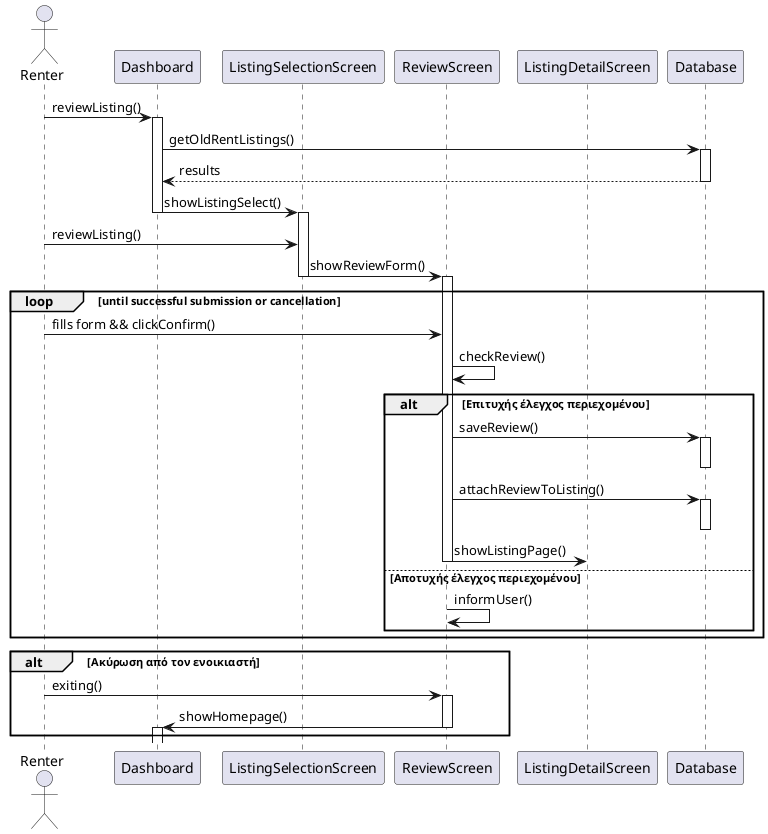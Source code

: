@startuml
actor "Renter" as Renter
participant "Dashboard" as MainScreen
participant "ListingSelectionScreen" as ListingSelectionScreen
participant "ReviewScreen" as ReviewScreen
participant "ListingDetailScreen" as ListingDetailScreen
participant "Database" as DB

Renter -> MainScreen : reviewListing()
activate MainScreen

MainScreen -> DB : getOldRentListings()
activate DB
DB --> MainScreen : results
deactivate DB

MainScreen -> ListingSelectionScreen : showListingSelect()
deactivate MainScreen
activate ListingSelectionScreen

Renter -> ListingSelectionScreen : reviewListing()
ListingSelectionScreen -> ReviewScreen : showReviewForm()
deactivate ListingSelectionScreen
activate ReviewScreen

loop until successful submission or cancellation
    Renter -> ReviewScreen : fills form && clickConfirm()
    ReviewScreen -> ReviewScreen : checkReview()

    alt Επιτυχής έλεγχος περιεχομένου
        ReviewScreen -> DB : saveReview()
        activate DB
        deactivate DB

        ReviewScreen -> DB : attachReviewToListing()
        activate DB
        deactivate DB

        ReviewScreen -> ListingDetailScreen : showListingPage()
        deactivate ReviewScreen
    else Αποτυχής έλεγχος περιεχομένου
        ReviewScreen -> ReviewScreen : informUser()
    end
end

alt Ακύρωση από τον ενοικιαστή
    Renter -> ReviewScreen : exiting()
    activate ReviewScreen
    ReviewScreen -> MainScreen : showHomepage()
    deactivate ReviewScreen
    activate MainScreen
    deactivate MainScreen
end
@enduml

